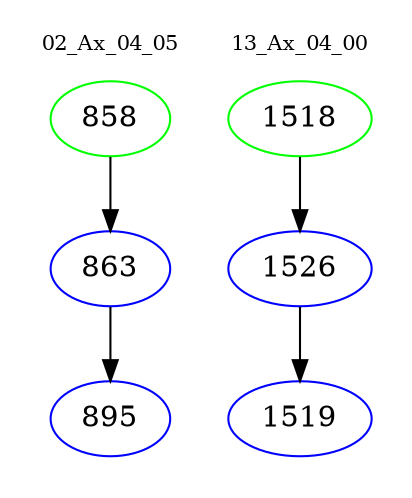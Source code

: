 digraph{
subgraph cluster_0 {
color = white
label = "02_Ax_04_05";
fontsize=10;
T0_858 [label="858", color="green"]
T0_858 -> T0_863 [color="black"]
T0_863 [label="863", color="blue"]
T0_863 -> T0_895 [color="black"]
T0_895 [label="895", color="blue"]
}
subgraph cluster_1 {
color = white
label = "13_Ax_04_00";
fontsize=10;
T1_1518 [label="1518", color="green"]
T1_1518 -> T1_1526 [color="black"]
T1_1526 [label="1526", color="blue"]
T1_1526 -> T1_1519 [color="black"]
T1_1519 [label="1519", color="blue"]
}
}
